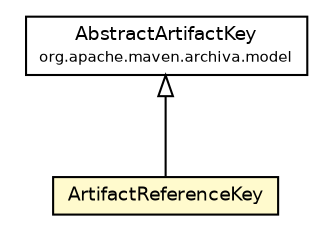 #!/usr/local/bin/dot
#
# Class diagram 
# Generated by UmlGraph version 4.6 (http://www.spinellis.gr/sw/umlgraph)
#

digraph G {
	edge [fontname="Helvetica",fontsize=10,labelfontname="Helvetica",labelfontsize=10];
	node [fontname="Helvetica",fontsize=10,shape=plaintext];
	// org.apache.maven.archiva.model.AbstractArtifactKey
	c51094 [label=<<table border="0" cellborder="1" cellspacing="0" cellpadding="2" port="p" href="../AbstractArtifactKey.html">
		<tr><td><table border="0" cellspacing="0" cellpadding="1">
			<tr><td> AbstractArtifactKey </td></tr>
			<tr><td><font point-size="7.0"> org.apache.maven.archiva.model </font></td></tr>
		</table></td></tr>
		</table>>, fontname="Helvetica", fontcolor="black", fontsize=9.0];
	// org.apache.maven.archiva.model.jpox.ArtifactReferenceKey
	c51098 [label=<<table border="0" cellborder="1" cellspacing="0" cellpadding="2" port="p" bgcolor="lemonChiffon" href="./ArtifactReferenceKey.html">
		<tr><td><table border="0" cellspacing="0" cellpadding="1">
			<tr><td> ArtifactReferenceKey </td></tr>
		</table></td></tr>
		</table>>, fontname="Helvetica", fontcolor="black", fontsize=9.0];
	//org.apache.maven.archiva.model.jpox.ArtifactReferenceKey extends org.apache.maven.archiva.model.AbstractArtifactKey
	c51094:p -> c51098:p [dir=back,arrowtail=empty];
}

